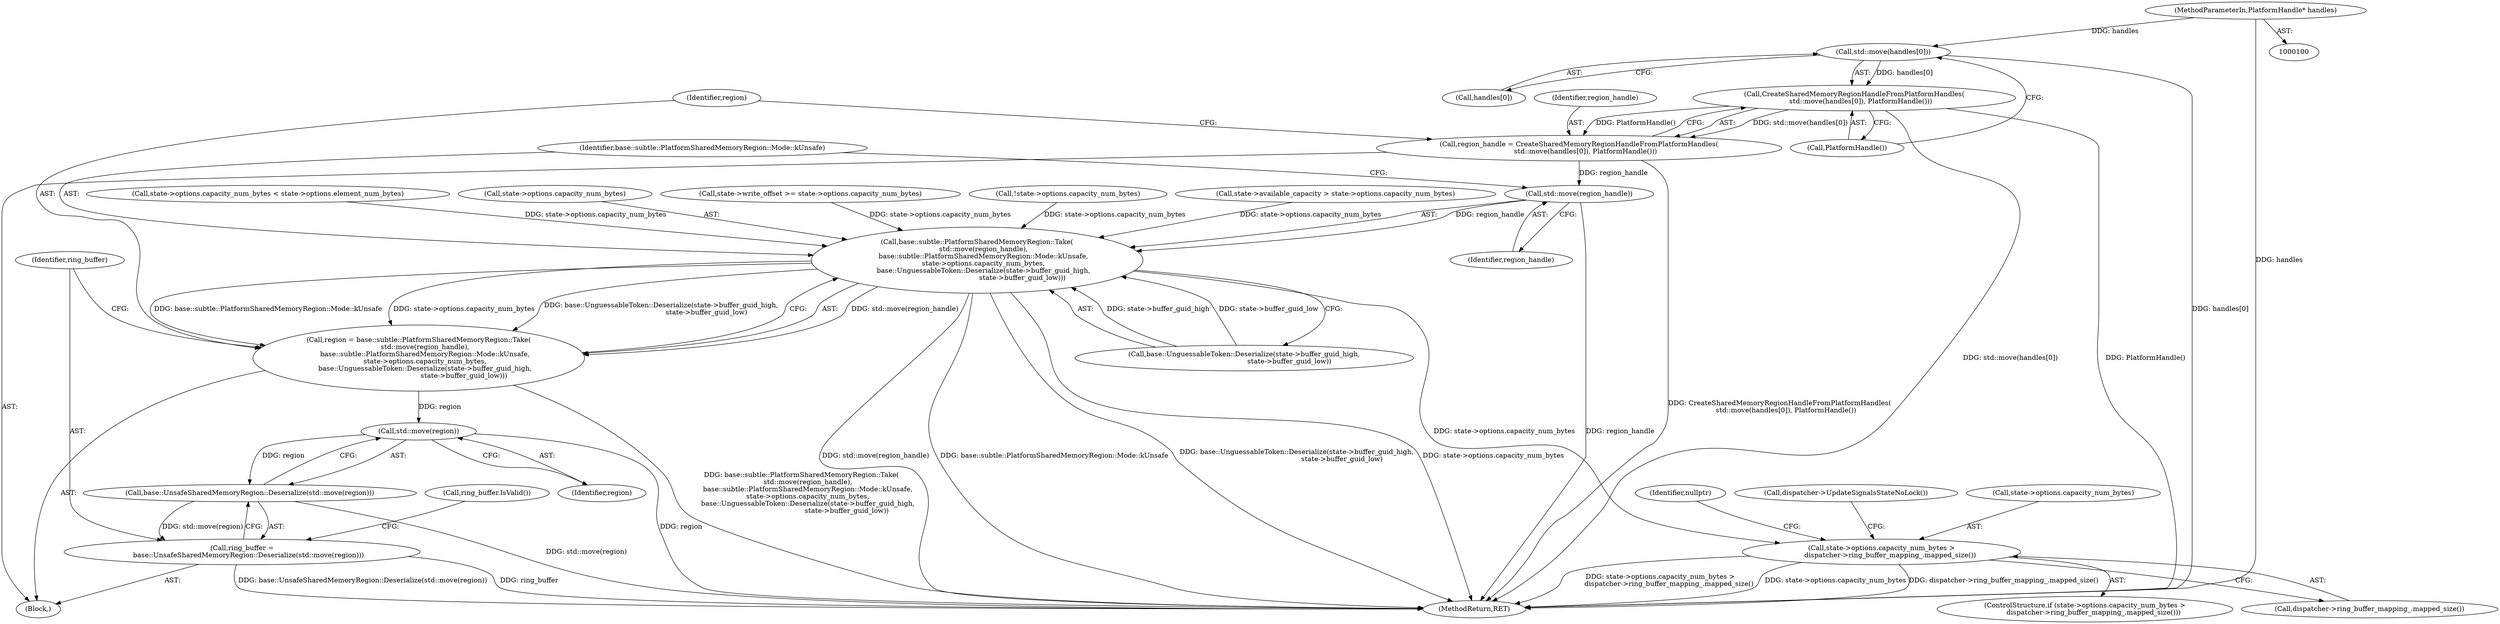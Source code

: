 digraph "0_Chrome_66e24a8793615bd9d5c238b1745b093090e1f72d_0@API" {
"1000199" [label="(Call,std::move(handles[0]))"];
"1000105" [label="(MethodParameterIn,PlatformHandle* handles)"];
"1000198" [label="(Call,CreateSharedMemoryRegionHandleFromPlatformHandles(\n      std::move(handles[0]), PlatformHandle()))"];
"1000196" [label="(Call,region_handle = CreateSharedMemoryRegionHandleFromPlatformHandles(\n      std::move(handles[0]), PlatformHandle()))"];
"1000208" [label="(Call,std::move(region_handle))"];
"1000207" [label="(Call,base::subtle::PlatformSharedMemoryRegion::Take(\n      std::move(region_handle),\n      base::subtle::PlatformSharedMemoryRegion::Mode::kUnsafe,\n      state->options.capacity_num_bytes,\n      base::UnguessableToken::Deserialize(state->buffer_guid_high,\n                                          state->buffer_guid_low)))"];
"1000205" [label="(Call,region = base::subtle::PlatformSharedMemoryRegion::Take(\n      std::move(region_handle),\n      base::subtle::PlatformSharedMemoryRegion::Mode::kUnsafe,\n      state->options.capacity_num_bytes,\n      base::UnguessableToken::Deserialize(state->buffer_guid_high,\n                                          state->buffer_guid_low)))"];
"1000227" [label="(Call,std::move(region))"];
"1000226" [label="(Call,base::UnsafeSharedMemoryRegion::Deserialize(std::move(region)))"];
"1000224" [label="(Call,ring_buffer =\n      base::UnsafeSharedMemoryRegion::Deserialize(std::move(region)))"];
"1000275" [label="(Call,state->options.capacity_num_bytes >\n        dispatcher->ring_buffer_mapping_.mapped_size())"];
"1000199" [label="(Call,std::move(handles[0]))"];
"1000274" [label="(ControlStructure,if (state->options.capacity_num_bytes >\n        dispatcher->ring_buffer_mapping_.mapped_size()))"];
"1000211" [label="(Call,state->options.capacity_num_bytes)"];
"1000200" [label="(Call,handles[0])"];
"1000158" [label="(Call,state->write_offset >= state->options.capacity_num_bytes)"];
"1000207" [label="(Call,base::subtle::PlatformSharedMemoryRegion::Take(\n      std::move(region_handle),\n      base::subtle::PlatformSharedMemoryRegion::Mode::kUnsafe,\n      state->options.capacity_num_bytes,\n      base::UnguessableToken::Deserialize(state->buffer_guid_high,\n                                          state->buffer_guid_low)))"];
"1000216" [label="(Call,base::UnguessableToken::Deserialize(state->buffer_guid_high,\n                                          state->buffer_guid_low))"];
"1000208" [label="(Call,std::move(region_handle))"];
"1000203" [label="(Call,PlatformHandle())"];
"1000105" [label="(MethodParameterIn,PlatformHandle* handles)"];
"1000132" [label="(Call,!state->options.capacity_num_bytes)"];
"1000288" [label="(MethodReturn,RET)"];
"1000167" [label="(Call,state->available_capacity > state->options.capacity_num_bytes)"];
"1000224" [label="(Call,ring_buffer =\n      base::UnsafeSharedMemoryRegion::Deserialize(std::move(region)))"];
"1000281" [label="(Call,dispatcher->ring_buffer_mapping_.mapped_size())"];
"1000210" [label="(Identifier,base::subtle::PlatformSharedMemoryRegion::Mode::kUnsafe)"];
"1000276" [label="(Call,state->options.capacity_num_bytes)"];
"1000206" [label="(Identifier,region)"];
"1000226" [label="(Call,base::UnsafeSharedMemoryRegion::Deserialize(std::move(region)))"];
"1000198" [label="(Call,CreateSharedMemoryRegionHandleFromPlatformHandles(\n      std::move(handles[0]), PlatformHandle()))"];
"1000284" [label="(Identifier,nullptr)"];
"1000209" [label="(Identifier,region_handle)"];
"1000228" [label="(Identifier,region)"];
"1000107" [label="(Block,)"];
"1000196" [label="(Call,region_handle = CreateSharedMemoryRegionHandleFromPlatformHandles(\n      std::move(handles[0]), PlatformHandle()))"];
"1000227" [label="(Call,std::move(region))"];
"1000275" [label="(Call,state->options.capacity_num_bytes >\n        dispatcher->ring_buffer_mapping_.mapped_size())"];
"1000231" [label="(Call,ring_buffer.IsValid())"];
"1000225" [label="(Identifier,ring_buffer)"];
"1000285" [label="(Call,dispatcher->UpdateSignalsStateNoLock())"];
"1000205" [label="(Call,region = base::subtle::PlatformSharedMemoryRegion::Take(\n      std::move(region_handle),\n      base::subtle::PlatformSharedMemoryRegion::Mode::kUnsafe,\n      state->options.capacity_num_bytes,\n      base::UnguessableToken::Deserialize(state->buffer_guid_high,\n                                          state->buffer_guid_low)))"];
"1000197" [label="(Identifier,region_handle)"];
"1000146" [label="(Call,state->options.capacity_num_bytes < state->options.element_num_bytes)"];
"1000199" -> "1000198"  [label="AST: "];
"1000199" -> "1000200"  [label="CFG: "];
"1000200" -> "1000199"  [label="AST: "];
"1000203" -> "1000199"  [label="CFG: "];
"1000199" -> "1000288"  [label="DDG: handles[0]"];
"1000199" -> "1000198"  [label="DDG: handles[0]"];
"1000105" -> "1000199"  [label="DDG: handles"];
"1000105" -> "1000100"  [label="AST: "];
"1000105" -> "1000288"  [label="DDG: handles"];
"1000198" -> "1000196"  [label="AST: "];
"1000198" -> "1000203"  [label="CFG: "];
"1000203" -> "1000198"  [label="AST: "];
"1000196" -> "1000198"  [label="CFG: "];
"1000198" -> "1000288"  [label="DDG: std::move(handles[0])"];
"1000198" -> "1000288"  [label="DDG: PlatformHandle()"];
"1000198" -> "1000196"  [label="DDG: std::move(handles[0])"];
"1000198" -> "1000196"  [label="DDG: PlatformHandle()"];
"1000196" -> "1000107"  [label="AST: "];
"1000197" -> "1000196"  [label="AST: "];
"1000206" -> "1000196"  [label="CFG: "];
"1000196" -> "1000288"  [label="DDG: CreateSharedMemoryRegionHandleFromPlatformHandles(\n      std::move(handles[0]), PlatformHandle())"];
"1000196" -> "1000208"  [label="DDG: region_handle"];
"1000208" -> "1000207"  [label="AST: "];
"1000208" -> "1000209"  [label="CFG: "];
"1000209" -> "1000208"  [label="AST: "];
"1000210" -> "1000208"  [label="CFG: "];
"1000208" -> "1000288"  [label="DDG: region_handle"];
"1000208" -> "1000207"  [label="DDG: region_handle"];
"1000207" -> "1000205"  [label="AST: "];
"1000207" -> "1000216"  [label="CFG: "];
"1000210" -> "1000207"  [label="AST: "];
"1000211" -> "1000207"  [label="AST: "];
"1000216" -> "1000207"  [label="AST: "];
"1000205" -> "1000207"  [label="CFG: "];
"1000207" -> "1000288"  [label="DDG: std::move(region_handle)"];
"1000207" -> "1000288"  [label="DDG: base::subtle::PlatformSharedMemoryRegion::Mode::kUnsafe"];
"1000207" -> "1000288"  [label="DDG: base::UnguessableToken::Deserialize(state->buffer_guid_high,\n                                          state->buffer_guid_low)"];
"1000207" -> "1000288"  [label="DDG: state->options.capacity_num_bytes"];
"1000207" -> "1000205"  [label="DDG: std::move(region_handle)"];
"1000207" -> "1000205"  [label="DDG: base::subtle::PlatformSharedMemoryRegion::Mode::kUnsafe"];
"1000207" -> "1000205"  [label="DDG: state->options.capacity_num_bytes"];
"1000207" -> "1000205"  [label="DDG: base::UnguessableToken::Deserialize(state->buffer_guid_high,\n                                          state->buffer_guid_low)"];
"1000132" -> "1000207"  [label="DDG: state->options.capacity_num_bytes"];
"1000167" -> "1000207"  [label="DDG: state->options.capacity_num_bytes"];
"1000158" -> "1000207"  [label="DDG: state->options.capacity_num_bytes"];
"1000146" -> "1000207"  [label="DDG: state->options.capacity_num_bytes"];
"1000216" -> "1000207"  [label="DDG: state->buffer_guid_high"];
"1000216" -> "1000207"  [label="DDG: state->buffer_guid_low"];
"1000207" -> "1000275"  [label="DDG: state->options.capacity_num_bytes"];
"1000205" -> "1000107"  [label="AST: "];
"1000206" -> "1000205"  [label="AST: "];
"1000225" -> "1000205"  [label="CFG: "];
"1000205" -> "1000288"  [label="DDG: base::subtle::PlatformSharedMemoryRegion::Take(\n      std::move(region_handle),\n      base::subtle::PlatformSharedMemoryRegion::Mode::kUnsafe,\n      state->options.capacity_num_bytes,\n      base::UnguessableToken::Deserialize(state->buffer_guid_high,\n                                          state->buffer_guid_low))"];
"1000205" -> "1000227"  [label="DDG: region"];
"1000227" -> "1000226"  [label="AST: "];
"1000227" -> "1000228"  [label="CFG: "];
"1000228" -> "1000227"  [label="AST: "];
"1000226" -> "1000227"  [label="CFG: "];
"1000227" -> "1000288"  [label="DDG: region"];
"1000227" -> "1000226"  [label="DDG: region"];
"1000226" -> "1000224"  [label="AST: "];
"1000224" -> "1000226"  [label="CFG: "];
"1000226" -> "1000288"  [label="DDG: std::move(region)"];
"1000226" -> "1000224"  [label="DDG: std::move(region)"];
"1000224" -> "1000107"  [label="AST: "];
"1000225" -> "1000224"  [label="AST: "];
"1000231" -> "1000224"  [label="CFG: "];
"1000224" -> "1000288"  [label="DDG: ring_buffer"];
"1000224" -> "1000288"  [label="DDG: base::UnsafeSharedMemoryRegion::Deserialize(std::move(region))"];
"1000275" -> "1000274"  [label="AST: "];
"1000275" -> "1000281"  [label="CFG: "];
"1000276" -> "1000275"  [label="AST: "];
"1000281" -> "1000275"  [label="AST: "];
"1000284" -> "1000275"  [label="CFG: "];
"1000285" -> "1000275"  [label="CFG: "];
"1000275" -> "1000288"  [label="DDG: state->options.capacity_num_bytes >\n        dispatcher->ring_buffer_mapping_.mapped_size()"];
"1000275" -> "1000288"  [label="DDG: state->options.capacity_num_bytes"];
"1000275" -> "1000288"  [label="DDG: dispatcher->ring_buffer_mapping_.mapped_size()"];
}
